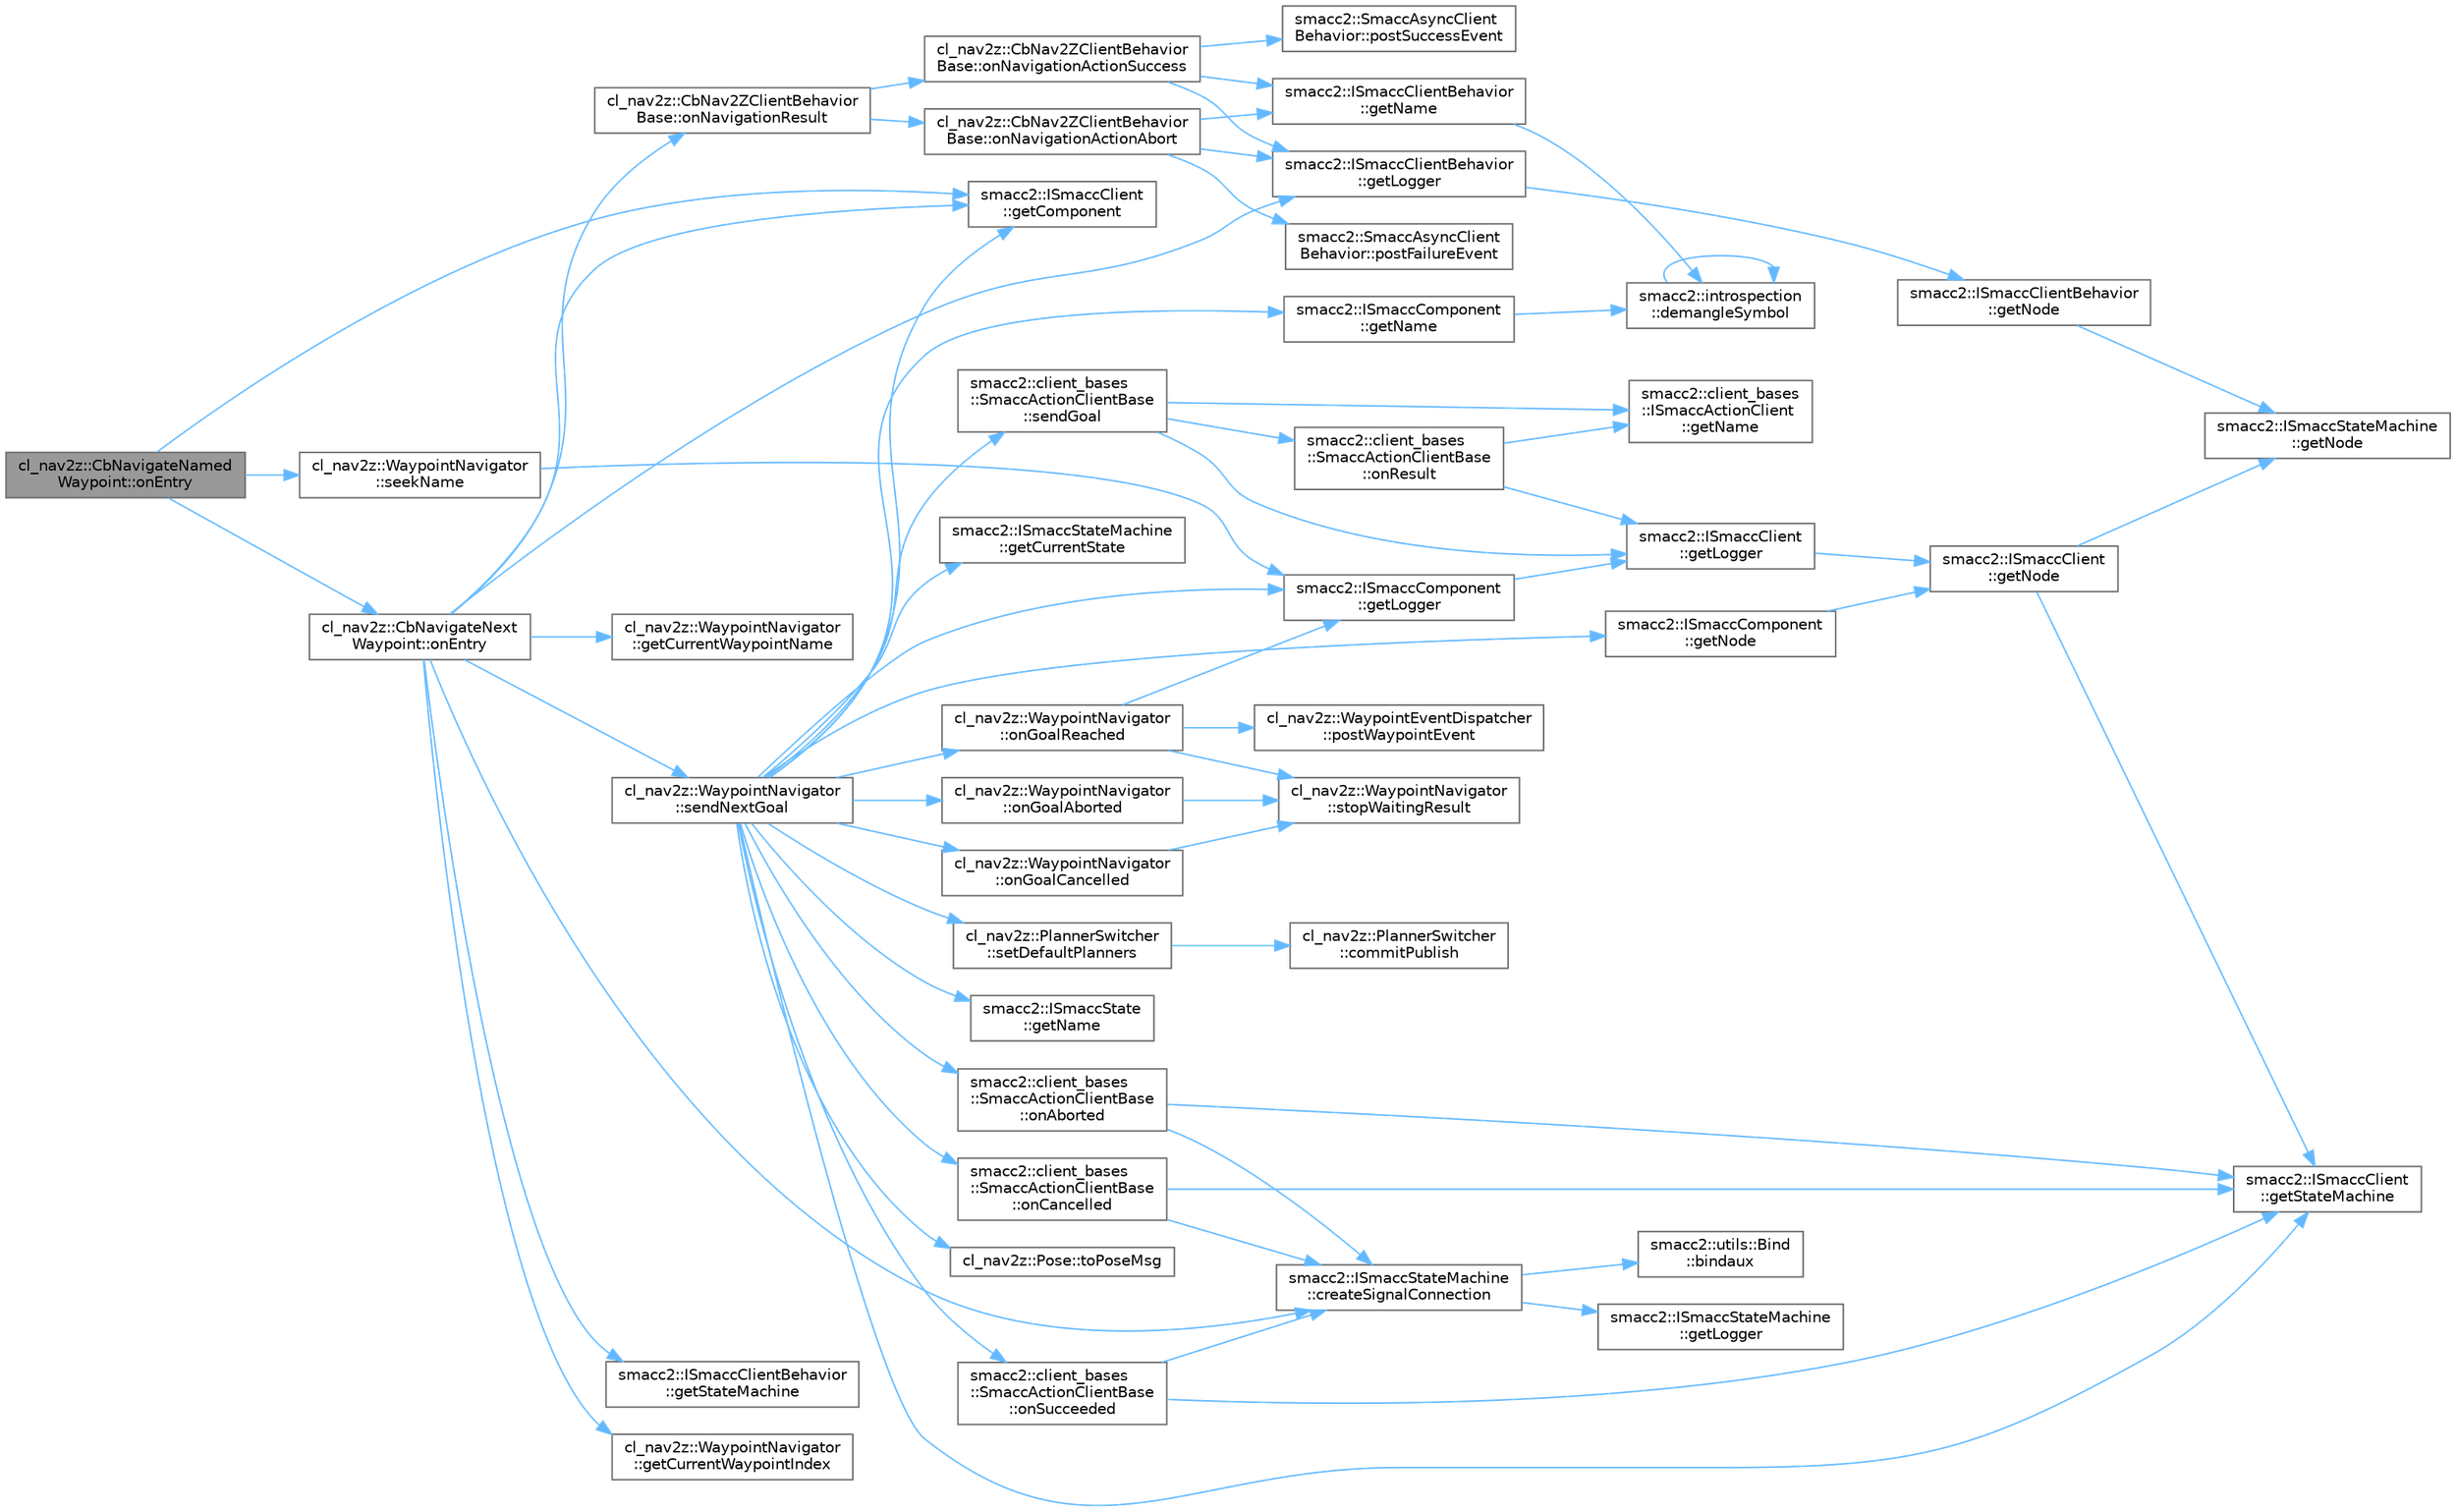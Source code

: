 digraph "cl_nav2z::CbNavigateNamedWaypoint::onEntry"
{
 // LATEX_PDF_SIZE
  bgcolor="transparent";
  edge [fontname=Helvetica,fontsize=10,labelfontname=Helvetica,labelfontsize=10];
  node [fontname=Helvetica,fontsize=10,shape=box,height=0.2,width=0.4];
  rankdir="LR";
  Node1 [label="cl_nav2z::CbNavigateNamed\lWaypoint::onEntry",height=0.2,width=0.4,color="gray40", fillcolor="grey60", style="filled", fontcolor="black",tooltip=" "];
  Node1 -> Node2 [color="steelblue1",style="solid"];
  Node2 [label="smacc2::ISmaccClient\l::getComponent",height=0.2,width=0.4,color="grey40", fillcolor="white", style="filled",URL="$classsmacc2_1_1ISmaccClient.html#afc6e0f5f82a4552134c9423b75e3ca1d",tooltip=" "];
  Node1 -> Node3 [color="steelblue1",style="solid"];
  Node3 [label="cl_nav2z::CbNavigateNext\lWaypoint::onEntry",height=0.2,width=0.4,color="grey40", fillcolor="white", style="filled",URL="$classcl__nav2z_1_1CbNavigateNextWaypoint.html#ac546e1622eb9894228846b814e48afea",tooltip=" "];
  Node3 -> Node4 [color="steelblue1",style="solid"];
  Node4 [label="smacc2::ISmaccStateMachine\l::createSignalConnection",height=0.2,width=0.4,color="grey40", fillcolor="white", style="filled",URL="$classsmacc2_1_1ISmaccStateMachine.html#a25f13e947197c61b66c12cf58ee351d5",tooltip=" "];
  Node4 -> Node5 [color="steelblue1",style="solid"];
  Node5 [label="smacc2::utils::Bind\l::bindaux",height=0.2,width=0.4,color="grey40", fillcolor="white", style="filled",URL="$structsmacc2_1_1utils_1_1Bind.html#aa851331ebc4c7c51ba01185fbf2a6b26",tooltip=" "];
  Node4 -> Node6 [color="steelblue1",style="solid"];
  Node6 [label="smacc2::ISmaccStateMachine\l::getLogger",height=0.2,width=0.4,color="grey40", fillcolor="white", style="filled",URL="$classsmacc2_1_1ISmaccStateMachine.html#acc4b310700e4256383d28f56217c3ce1",tooltip=" "];
  Node3 -> Node2 [color="steelblue1",style="solid"];
  Node3 -> Node7 [color="steelblue1",style="solid"];
  Node7 [label="cl_nav2z::WaypointNavigator\l::getCurrentWaypointIndex",height=0.2,width=0.4,color="grey40", fillcolor="white", style="filled",URL="$classcl__nav2z_1_1WaypointNavigator.html#a49e729cd3076a4e145fe200f2d799c8d",tooltip=" "];
  Node3 -> Node8 [color="steelblue1",style="solid"];
  Node8 [label="cl_nav2z::WaypointNavigator\l::getCurrentWaypointName",height=0.2,width=0.4,color="grey40", fillcolor="white", style="filled",URL="$classcl__nav2z_1_1WaypointNavigator.html#ad25d77e9a750322fb3efcd8d44efaf48",tooltip=" "];
  Node3 -> Node9 [color="steelblue1",style="solid"];
  Node9 [label="smacc2::ISmaccClientBehavior\l::getLogger",height=0.2,width=0.4,color="grey40", fillcolor="white", style="filled",URL="$classsmacc2_1_1ISmaccClientBehavior.html#a9c3d82542c800e2ba5207c5cff0e63e8",tooltip=" "];
  Node9 -> Node10 [color="steelblue1",style="solid"];
  Node10 [label="smacc2::ISmaccClientBehavior\l::getNode",height=0.2,width=0.4,color="grey40", fillcolor="white", style="filled",URL="$classsmacc2_1_1ISmaccClientBehavior.html#aa1b28d5e8a5208fff8160f9df9a89dc6",tooltip=" "];
  Node10 -> Node11 [color="steelblue1",style="solid"];
  Node11 [label="smacc2::ISmaccStateMachine\l::getNode",height=0.2,width=0.4,color="grey40", fillcolor="white", style="filled",URL="$classsmacc2_1_1ISmaccStateMachine.html#a2cf8b817f7e137fc648e373ae4614a2f",tooltip=" "];
  Node3 -> Node12 [color="steelblue1",style="solid"];
  Node12 [label="smacc2::ISmaccClientBehavior\l::getStateMachine",height=0.2,width=0.4,color="grey40", fillcolor="white", style="filled",URL="$classsmacc2_1_1ISmaccClientBehavior.html#aef894ccf74067413e7cf501dbf022cd2",tooltip=" "];
  Node3 -> Node13 [color="steelblue1",style="solid"];
  Node13 [label="cl_nav2z::CbNav2ZClientBehavior\lBase::onNavigationResult",height=0.2,width=0.4,color="grey40", fillcolor="white", style="filled",URL="$classcl__nav2z_1_1CbNav2ZClientBehaviorBase.html#a27843e175cfac316a613a0a342c7e450",tooltip=" "];
  Node13 -> Node14 [color="steelblue1",style="solid"];
  Node14 [label="cl_nav2z::CbNav2ZClientBehavior\lBase::onNavigationActionAbort",height=0.2,width=0.4,color="grey40", fillcolor="white", style="filled",URL="$classcl__nav2z_1_1CbNav2ZClientBehaviorBase.html#ac1509a1f84bdf6f4a0d62dbde6a8c12f",tooltip=" "];
  Node14 -> Node9 [color="steelblue1",style="solid"];
  Node14 -> Node15 [color="steelblue1",style="solid"];
  Node15 [label="smacc2::ISmaccClientBehavior\l::getName",height=0.2,width=0.4,color="grey40", fillcolor="white", style="filled",URL="$classsmacc2_1_1ISmaccClientBehavior.html#a3feaa9c382a7d376b7ba0017a63e294e",tooltip=" "];
  Node15 -> Node16 [color="steelblue1",style="solid"];
  Node16 [label="smacc2::introspection\l::demangleSymbol",height=0.2,width=0.4,color="grey40", fillcolor="white", style="filled",URL="$namespacesmacc2_1_1introspection.html#aba19132e50f25adee919c2504ae6a3a2",tooltip=" "];
  Node16 -> Node16 [color="steelblue1",style="solid"];
  Node14 -> Node17 [color="steelblue1",style="solid"];
  Node17 [label="smacc2::SmaccAsyncClient\lBehavior::postFailureEvent",height=0.2,width=0.4,color="grey40", fillcolor="white", style="filled",URL="$classsmacc2_1_1SmaccAsyncClientBehavior.html#afcb5c1a0bf3b9bae6c54e8f5ef1bc04d",tooltip=" "];
  Node13 -> Node18 [color="steelblue1",style="solid"];
  Node18 [label="cl_nav2z::CbNav2ZClientBehavior\lBase::onNavigationActionSuccess",height=0.2,width=0.4,color="grey40", fillcolor="white", style="filled",URL="$classcl__nav2z_1_1CbNav2ZClientBehaviorBase.html#ab56a07ee9a373cb628f02bc90a658260",tooltip=" "];
  Node18 -> Node9 [color="steelblue1",style="solid"];
  Node18 -> Node15 [color="steelblue1",style="solid"];
  Node18 -> Node19 [color="steelblue1",style="solid"];
  Node19 [label="smacc2::SmaccAsyncClient\lBehavior::postSuccessEvent",height=0.2,width=0.4,color="grey40", fillcolor="white", style="filled",URL="$classsmacc2_1_1SmaccAsyncClientBehavior.html#a2fb4de26d011fbbb55bc1bbaed2e6f5b",tooltip=" "];
  Node3 -> Node20 [color="steelblue1",style="solid"];
  Node20 [label="cl_nav2z::WaypointNavigator\l::sendNextGoal",height=0.2,width=0.4,color="grey40", fillcolor="white", style="filled",URL="$classcl__nav2z_1_1WaypointNavigator.html#a967c1e52fe540399727ca885340cde88",tooltip=" "];
  Node20 -> Node2 [color="steelblue1",style="solid"];
  Node20 -> Node21 [color="steelblue1",style="solid"];
  Node21 [label="smacc2::ISmaccStateMachine\l::getCurrentState",height=0.2,width=0.4,color="grey40", fillcolor="white", style="filled",URL="$classsmacc2_1_1ISmaccStateMachine.html#aba8f61152440345ee508c7aa67fa6308",tooltip=" "];
  Node20 -> Node22 [color="steelblue1",style="solid"];
  Node22 [label="smacc2::ISmaccComponent\l::getLogger",height=0.2,width=0.4,color="grey40", fillcolor="white", style="filled",URL="$classsmacc2_1_1ISmaccComponent.html#a77ee85823bab8d84edcdf5d28782b728",tooltip=" "];
  Node22 -> Node23 [color="steelblue1",style="solid"];
  Node23 [label="smacc2::ISmaccClient\l::getLogger",height=0.2,width=0.4,color="grey40", fillcolor="white", style="filled",URL="$classsmacc2_1_1ISmaccClient.html#aaa82b9e079d2faf7bf4ba3a4dfecbf89",tooltip=" "];
  Node23 -> Node24 [color="steelblue1",style="solid"];
  Node24 [label="smacc2::ISmaccClient\l::getNode",height=0.2,width=0.4,color="grey40", fillcolor="white", style="filled",URL="$classsmacc2_1_1ISmaccClient.html#a0d0d53879b63fd45c78aac1c711f8708",tooltip=" "];
  Node24 -> Node11 [color="steelblue1",style="solid"];
  Node24 -> Node25 [color="steelblue1",style="solid"];
  Node25 [label="smacc2::ISmaccClient\l::getStateMachine",height=0.2,width=0.4,color="grey40", fillcolor="white", style="filled",URL="$classsmacc2_1_1ISmaccClient.html#a0e489e232e516e1fea5f026531e10973",tooltip=" "];
  Node20 -> Node26 [color="steelblue1",style="solid"];
  Node26 [label="smacc2::ISmaccComponent\l::getName",height=0.2,width=0.4,color="grey40", fillcolor="white", style="filled",URL="$classsmacc2_1_1ISmaccComponent.html#a6fea938740f0c9ffc082b2ff076c900b",tooltip=" "];
  Node26 -> Node16 [color="steelblue1",style="solid"];
  Node20 -> Node27 [color="steelblue1",style="solid"];
  Node27 [label="smacc2::ISmaccState\l::getName",height=0.2,width=0.4,color="grey40", fillcolor="white", style="filled",URL="$classsmacc2_1_1ISmaccState.html#a69ec6fafcc7f109198412433cf06cbcc",tooltip=" "];
  Node20 -> Node28 [color="steelblue1",style="solid"];
  Node28 [label="smacc2::ISmaccComponent\l::getNode",height=0.2,width=0.4,color="grey40", fillcolor="white", style="filled",URL="$classsmacc2_1_1ISmaccComponent.html#aaac68614687bed658c59f8f15746ab91",tooltip=" "];
  Node28 -> Node24 [color="steelblue1",style="solid"];
  Node20 -> Node25 [color="steelblue1",style="solid"];
  Node20 -> Node29 [color="steelblue1",style="solid"];
  Node29 [label="smacc2::client_bases\l::SmaccActionClientBase\l::onAborted",height=0.2,width=0.4,color="grey40", fillcolor="white", style="filled",URL="$classsmacc2_1_1client__bases_1_1SmaccActionClientBase.html#a1d9dcf6e7552644a1009f9d5cdc7157b",tooltip=" "];
  Node29 -> Node4 [color="steelblue1",style="solid"];
  Node29 -> Node25 [color="steelblue1",style="solid"];
  Node20 -> Node30 [color="steelblue1",style="solid"];
  Node30 [label="smacc2::client_bases\l::SmaccActionClientBase\l::onCancelled",height=0.2,width=0.4,color="grey40", fillcolor="white", style="filled",URL="$classsmacc2_1_1client__bases_1_1SmaccActionClientBase.html#ad10aab26b6ed355f8088a10ba234a16d",tooltip=" "];
  Node30 -> Node4 [color="steelblue1",style="solid"];
  Node30 -> Node25 [color="steelblue1",style="solid"];
  Node20 -> Node31 [color="steelblue1",style="solid"];
  Node31 [label="cl_nav2z::WaypointNavigator\l::onGoalAborted",height=0.2,width=0.4,color="grey40", fillcolor="white", style="filled",URL="$classcl__nav2z_1_1WaypointNavigator.html#a945ef643cfdfef0415a56b72d092cc15",tooltip=" "];
  Node31 -> Node32 [color="steelblue1",style="solid"];
  Node32 [label="cl_nav2z::WaypointNavigator\l::stopWaitingResult",height=0.2,width=0.4,color="grey40", fillcolor="white", style="filled",URL="$classcl__nav2z_1_1WaypointNavigator.html#ab04bb9ea0ebadfb25f50b5ce3a51047c",tooltip=" "];
  Node20 -> Node33 [color="steelblue1",style="solid"];
  Node33 [label="cl_nav2z::WaypointNavigator\l::onGoalCancelled",height=0.2,width=0.4,color="grey40", fillcolor="white", style="filled",URL="$classcl__nav2z_1_1WaypointNavigator.html#a536d76bf5ec5d25f04879ea07e490cf0",tooltip=" "];
  Node33 -> Node32 [color="steelblue1",style="solid"];
  Node20 -> Node34 [color="steelblue1",style="solid"];
  Node34 [label="cl_nav2z::WaypointNavigator\l::onGoalReached",height=0.2,width=0.4,color="grey40", fillcolor="white", style="filled",URL="$classcl__nav2z_1_1WaypointNavigator.html#ad23acb5fa0063cfd208e7858fd6274d4",tooltip=" "];
  Node34 -> Node22 [color="steelblue1",style="solid"];
  Node34 -> Node35 [color="steelblue1",style="solid"];
  Node35 [label="cl_nav2z::WaypointEventDispatcher\l::postWaypointEvent",height=0.2,width=0.4,color="grey40", fillcolor="white", style="filled",URL="$classcl__nav2z_1_1WaypointEventDispatcher.html#acdd27d0806aa7058eda93a582dcfff40",tooltip=" "];
  Node34 -> Node32 [color="steelblue1",style="solid"];
  Node20 -> Node36 [color="steelblue1",style="solid"];
  Node36 [label="smacc2::client_bases\l::SmaccActionClientBase\l::onSucceeded",height=0.2,width=0.4,color="grey40", fillcolor="white", style="filled",URL="$classsmacc2_1_1client__bases_1_1SmaccActionClientBase.html#a6f37d69935254227c9f7572a54817e5a",tooltip=" "];
  Node36 -> Node4 [color="steelblue1",style="solid"];
  Node36 -> Node25 [color="steelblue1",style="solid"];
  Node20 -> Node37 [color="steelblue1",style="solid"];
  Node37 [label="smacc2::client_bases\l::SmaccActionClientBase\l::sendGoal",height=0.2,width=0.4,color="grey40", fillcolor="white", style="filled",URL="$classsmacc2_1_1client__bases_1_1SmaccActionClientBase.html#ad6d79ea8762410e81df2a18e4f8eaf1a",tooltip=" "];
  Node37 -> Node23 [color="steelblue1",style="solid"];
  Node37 -> Node38 [color="steelblue1",style="solid"];
  Node38 [label="smacc2::client_bases\l::ISmaccActionClient\l::getName",height=0.2,width=0.4,color="grey40", fillcolor="white", style="filled",URL="$classsmacc2_1_1client__bases_1_1ISmaccActionClient.html#a9d0cb5696387ed37ff2ae505108c3517",tooltip=" "];
  Node37 -> Node39 [color="steelblue1",style="solid"];
  Node39 [label="smacc2::client_bases\l::SmaccActionClientBase\l::onResult",height=0.2,width=0.4,color="grey40", fillcolor="white", style="filled",URL="$classsmacc2_1_1client__bases_1_1SmaccActionClientBase.html#ab318d0712e1ddbac47f5b14e8fa71534",tooltip=" "];
  Node39 -> Node23 [color="steelblue1",style="solid"];
  Node39 -> Node38 [color="steelblue1",style="solid"];
  Node20 -> Node40 [color="steelblue1",style="solid"];
  Node40 [label="cl_nav2z::PlannerSwitcher\l::setDefaultPlanners",height=0.2,width=0.4,color="grey40", fillcolor="white", style="filled",URL="$classcl__nav2z_1_1PlannerSwitcher.html#a8c759acbd4af36f8ae90477a7ccb07f7",tooltip=" "];
  Node40 -> Node41 [color="steelblue1",style="solid"];
  Node41 [label="cl_nav2z::PlannerSwitcher\l::commitPublish",height=0.2,width=0.4,color="grey40", fillcolor="white", style="filled",URL="$classcl__nav2z_1_1PlannerSwitcher.html#ae3d78b9be6d2f18294586638d0b01e6e",tooltip=" "];
  Node20 -> Node42 [color="steelblue1",style="solid"];
  Node42 [label="cl_nav2z::Pose::toPoseMsg",height=0.2,width=0.4,color="grey40", fillcolor="white", style="filled",URL="$classcl__nav2z_1_1Pose.html#adcf225884841f43c599864a1927cdd6b",tooltip=" "];
  Node1 -> Node43 [color="steelblue1",style="solid"];
  Node43 [label="cl_nav2z::WaypointNavigator\l::seekName",height=0.2,width=0.4,color="grey40", fillcolor="white", style="filled",URL="$classcl__nav2z_1_1WaypointNavigator.html#aa6288fdae1fb9edadde6092ed0d3618c",tooltip=" "];
  Node43 -> Node22 [color="steelblue1",style="solid"];
}
